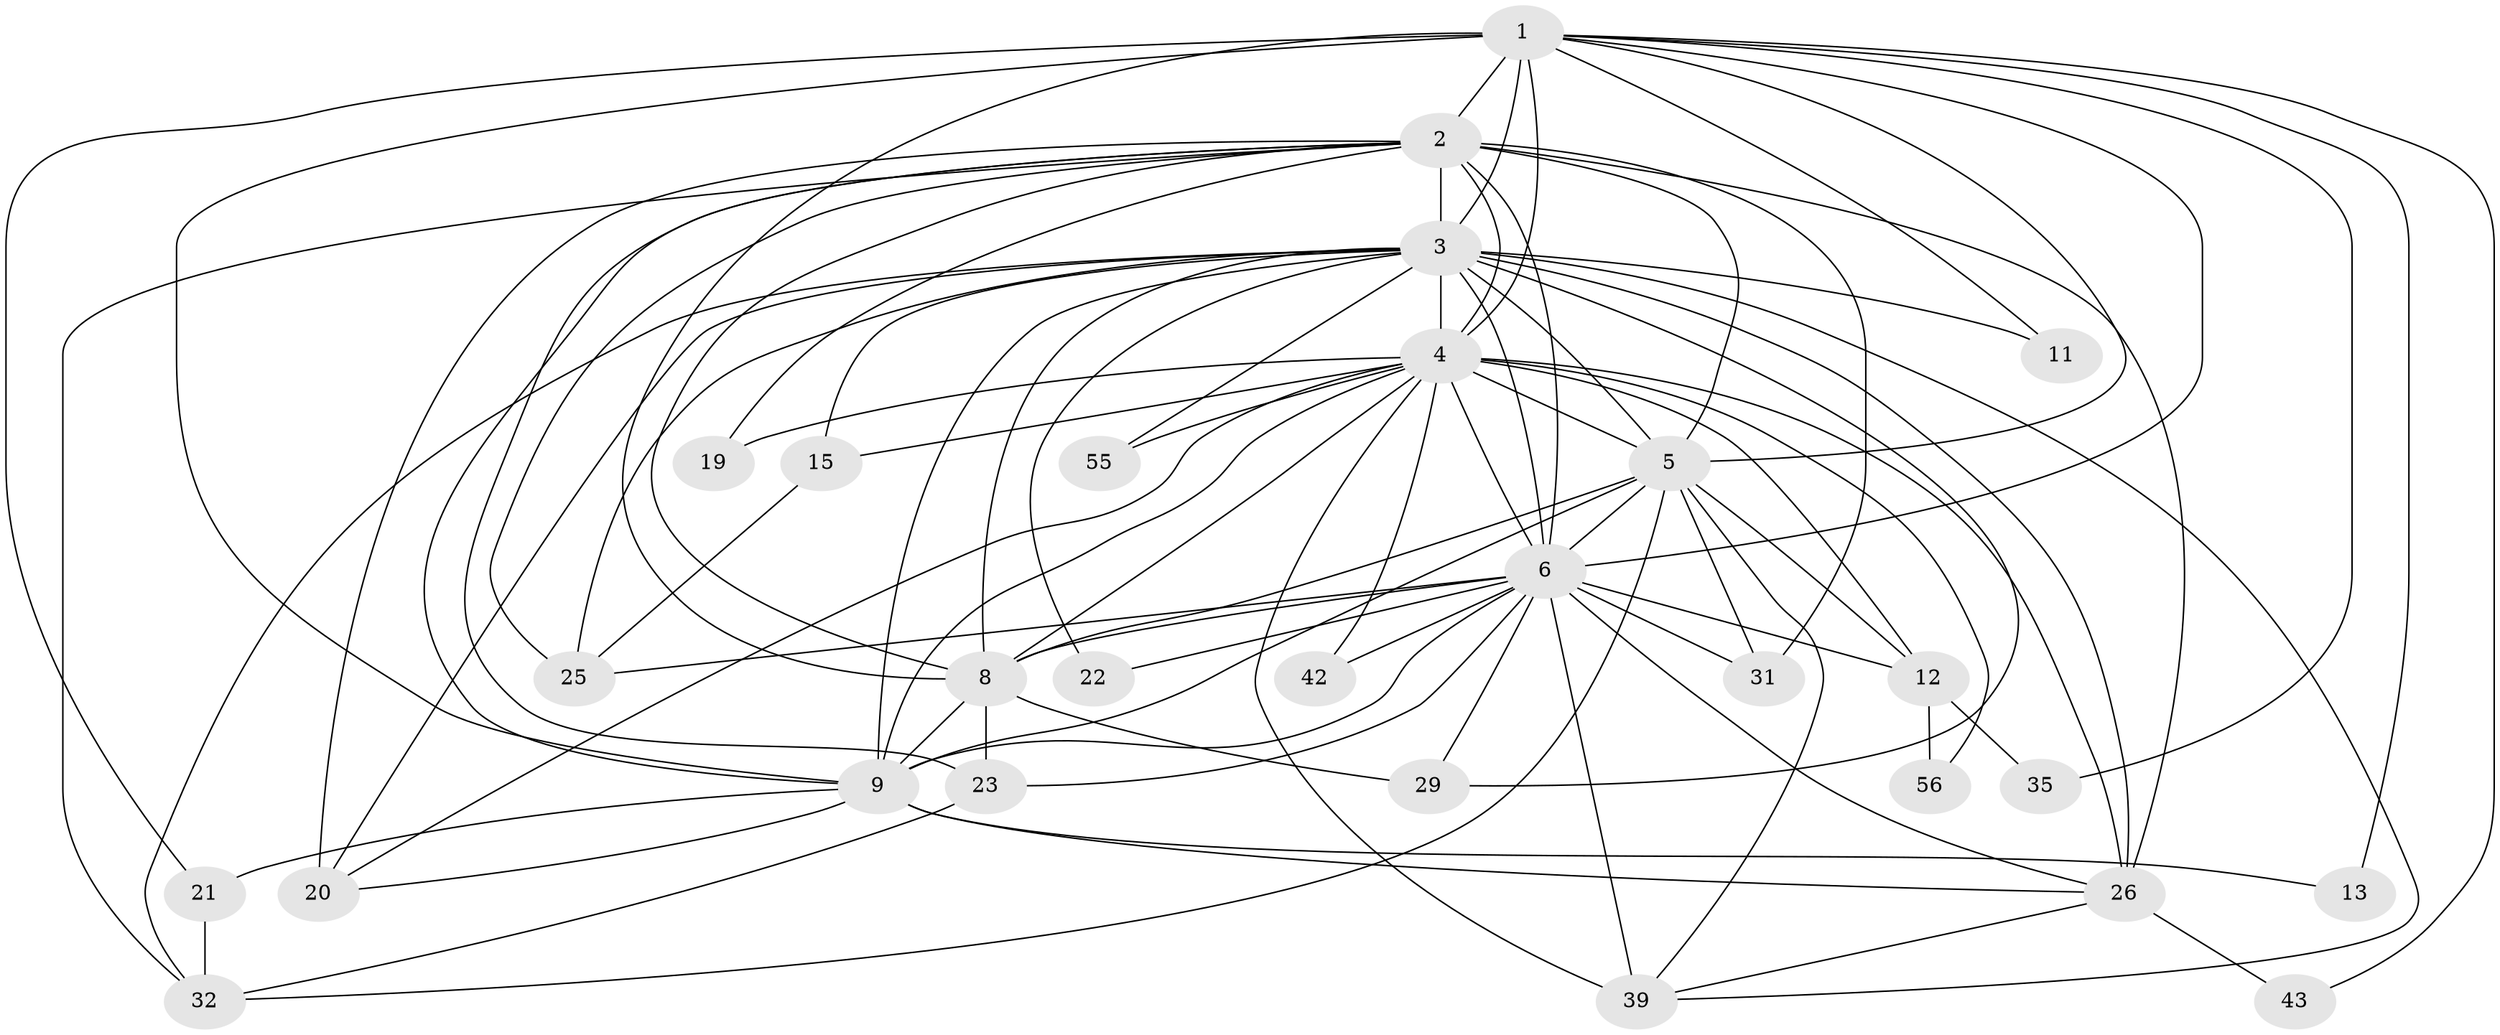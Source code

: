 // original degree distribution, {19: 0.014084507042253521, 20: 0.014084507042253521, 15: 0.04225352112676056, 22: 0.014084507042253521, 17: 0.028169014084507043, 16: 0.014084507042253521, 13: 0.014084507042253521, 2: 0.5211267605633803, 5: 0.056338028169014086, 3: 0.18309859154929578, 4: 0.07042253521126761, 6: 0.028169014084507043}
// Generated by graph-tools (version 1.1) at 2025/17/03/04/25 18:17:26]
// undirected, 28 vertices, 85 edges
graph export_dot {
graph [start="1"]
  node [color=gray90,style=filled];
  1 [super="+14+28"];
  2 [super="+33+44"];
  3 [super="+18+37+67+10"];
  4 [super="+45+17"];
  5;
  6 [super="+61+59+64+7+34+16+52"];
  8 [super="+53+27"];
  9;
  11;
  12;
  13;
  15;
  19;
  20 [super="+24"];
  21;
  22;
  23;
  25 [super="+58+40"];
  26 [super="+51+66"];
  29 [super="+47"];
  31;
  32 [super="+68+41"];
  35;
  39 [super="+60+49+48"];
  42;
  43;
  55;
  56;
  1 -- 2 [weight=2];
  1 -- 3 [weight=7];
  1 -- 4;
  1 -- 5;
  1 -- 6 [weight=3];
  1 -- 8;
  1 -- 9;
  1 -- 11;
  1 -- 13 [weight=2];
  1 -- 35;
  1 -- 43;
  1 -- 21;
  2 -- 3 [weight=2];
  2 -- 4 [weight=2];
  2 -- 5;
  2 -- 6 [weight=3];
  2 -- 8 [weight=2];
  2 -- 9;
  2 -- 19;
  2 -- 20;
  2 -- 23;
  2 -- 31;
  2 -- 25;
  2 -- 32;
  2 -- 26;
  3 -- 4 [weight=2];
  3 -- 5 [weight=2];
  3 -- 6 [weight=5];
  3 -- 8 [weight=2];
  3 -- 9 [weight=3];
  3 -- 15;
  3 -- 22;
  3 -- 55;
  3 -- 32;
  3 -- 39;
  3 -- 11;
  3 -- 20 [weight=2];
  3 -- 25 [weight=2];
  3 -- 26;
  3 -- 29;
  4 -- 5;
  4 -- 6 [weight=4];
  4 -- 8 [weight=2];
  4 -- 9;
  4 -- 12;
  4 -- 15;
  4 -- 19;
  4 -- 42;
  4 -- 55;
  4 -- 56;
  4 -- 26;
  4 -- 39;
  4 -- 20;
  5 -- 6 [weight=5];
  5 -- 8 [weight=2];
  5 -- 9;
  5 -- 12;
  5 -- 31;
  5 -- 32;
  5 -- 39;
  6 -- 8 [weight=2];
  6 -- 9 [weight=3];
  6 -- 39 [weight=2];
  6 -- 12;
  6 -- 42;
  6 -- 22;
  6 -- 29;
  6 -- 31;
  6 -- 23;
  6 -- 25;
  6 -- 26;
  8 -- 9;
  8 -- 23;
  8 -- 29;
  9 -- 13;
  9 -- 21;
  9 -- 26;
  9 -- 20;
  12 -- 35;
  12 -- 56;
  15 -- 25;
  21 -- 32;
  23 -- 32;
  26 -- 43;
  26 -- 39;
}
